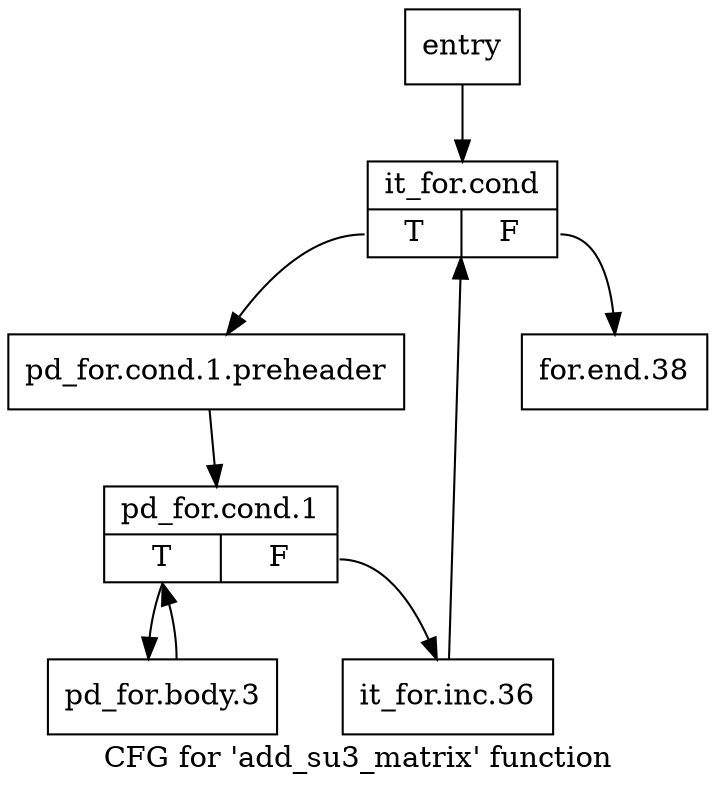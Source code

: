 digraph "CFG for 'add_su3_matrix' function" {
	label="CFG for 'add_su3_matrix' function";

	Node0x184b860 [shape=record,label="{entry}"];
	Node0x184b860 -> Node0x184b8b0;
	Node0x184b8b0 [shape=record,label="{it_for.cond|{<s0>T|<s1>F}}"];
	Node0x184b8b0:s0 -> Node0x184b900;
	Node0x184b8b0:s1 -> Node0x184ba40;
	Node0x184b900 [shape=record,label="{pd_for.cond.1.preheader}"];
	Node0x184b900 -> Node0x184b950;
	Node0x184b950 [shape=record,label="{pd_for.cond.1|{<s0>T|<s1>F}}"];
	Node0x184b950:s0 -> Node0x184b9a0;
	Node0x184b950:s1 -> Node0x184b9f0;
	Node0x184b9a0 [shape=record,label="{pd_for.body.3}"];
	Node0x184b9a0 -> Node0x184b950;
	Node0x184b9f0 [shape=record,label="{it_for.inc.36}"];
	Node0x184b9f0 -> Node0x184b8b0;
	Node0x184ba40 [shape=record,label="{for.end.38}"];
}
